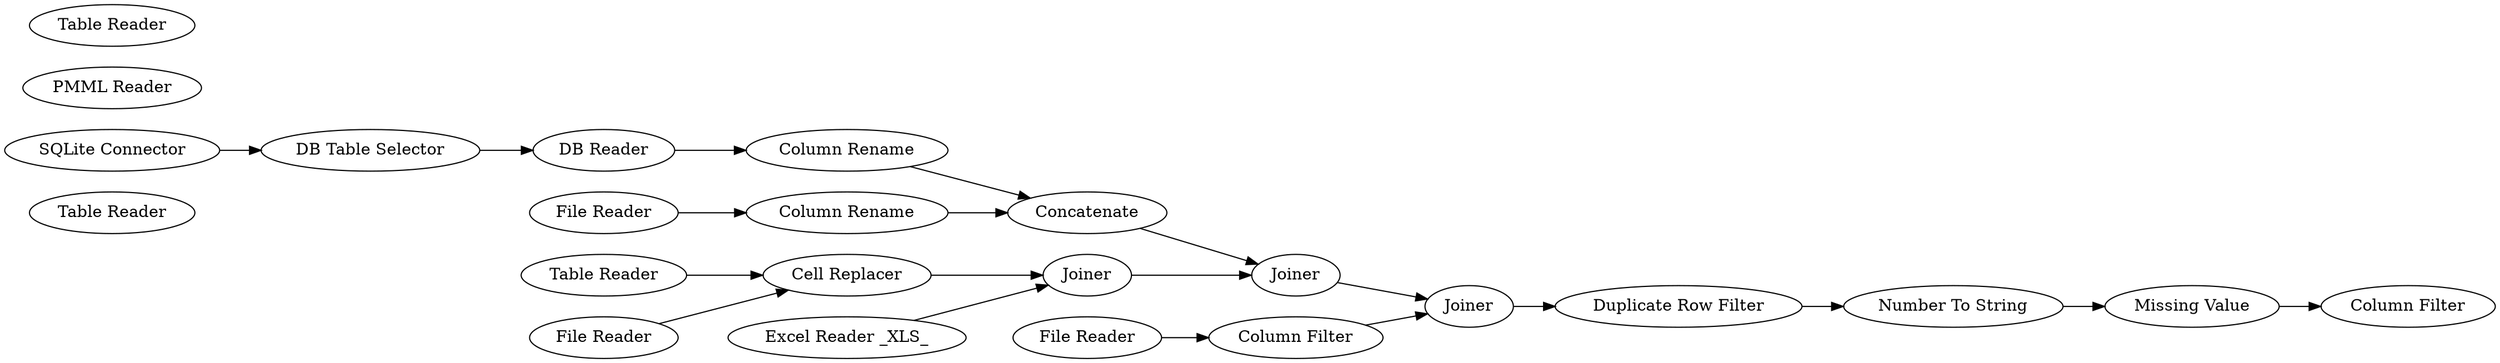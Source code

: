 digraph {
	290 [label="Table Reader"]
	3 [label="Column Filter"]
	129 [label="Cell Replacer"]
	143 [label=Concatenate]
	144 [label=Joiner]
	145 [label=Joiner]
	146 [label=Joiner]
	150 [label="Column Rename"]
	152 [label="Column Filter"]
	156 [label="Column Rename"]
	233 [label="File Reader"]
	234 [label="Table Reader"]
	235 [label="File Reader"]
	237 [label="File Reader"]
	240 [label="Missing Value"]
	242 [label="PMML Reader"]
	243 [label="Excel Reader _XLS_"]
	246 [label="SQLite Connector"]
	247 [label="DB Reader"]
	248 [label="DB Table Selector"]
	249 [label="Duplicate Row Filter"]
	250 [label="Number To String"]
	310 [label="Table Reader"]
	129 -> 144
	143 -> 145
	144 -> 145
	145 -> 146
	146 -> 249
	150 -> 143
	152 -> 146
	156 -> 143
	233 -> 152
	234 -> 129
	235 -> 129
	237 -> 156
	240 -> 3
	243 -> 144
	246 -> 248
	247 -> 150
	248 -> 247
	249 -> 250
	250 -> 240
	rankdir=LR
}
